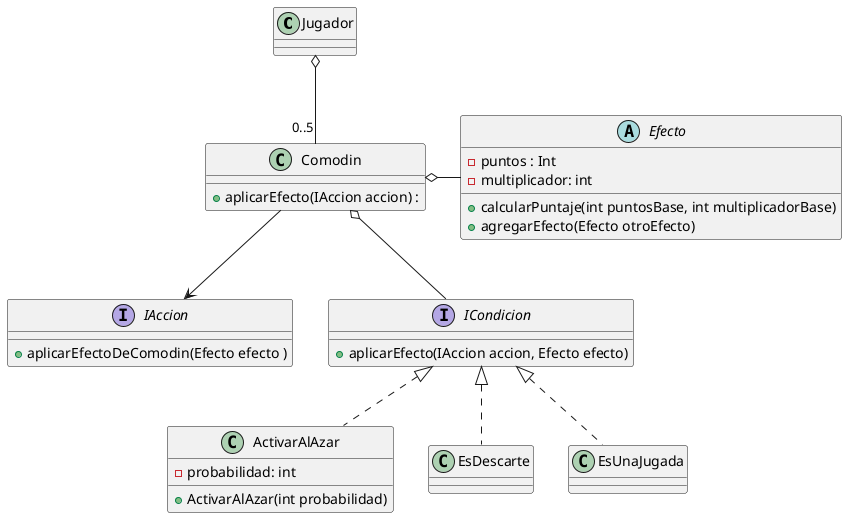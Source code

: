 @startuml
class Jugador{
    
}
Jugador o-- "0..5" Comodin
class Comodin {
    + aplicarEfecto(IAccion accion) :
}
abstract Efecto{
    - puntos : Int
    - multiplicador: int 
    + calcularPuntaje(int puntosBase, int multiplicadorBase)
    + agregarEfecto(Efecto otroEfecto)
}
Comodin --> IAccion
Comodin o-- ICondicion 
Comodin o- Efecto

interface IAccion {
    + aplicarEfectoDeComodin(Efecto efecto )
}
class ActivarAlAzar implements ICondicion{
    - probabilidad: int 
    + ActivarAlAzar(int probabilidad)
}
class EsDescarte implements ICondicion{

}
class EsUnaJugada implements ICondicion{
    
}
interface ICondicion {
    + aplicarEfecto(IAccion accion, Efecto efecto)
}

@enduml 